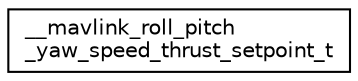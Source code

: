 digraph "Graphical Class Hierarchy"
{
 // INTERACTIVE_SVG=YES
  edge [fontname="Helvetica",fontsize="10",labelfontname="Helvetica",labelfontsize="10"];
  node [fontname="Helvetica",fontsize="10",shape=record];
  rankdir="LR";
  Node1 [label="__mavlink_roll_pitch\l_yaw_speed_thrust_setpoint_t",height=0.2,width=0.4,color="black", fillcolor="white", style="filled",URL="$struct____mavlink__roll__pitch__yaw__speed__thrust__setpoint__t.html"];
}
